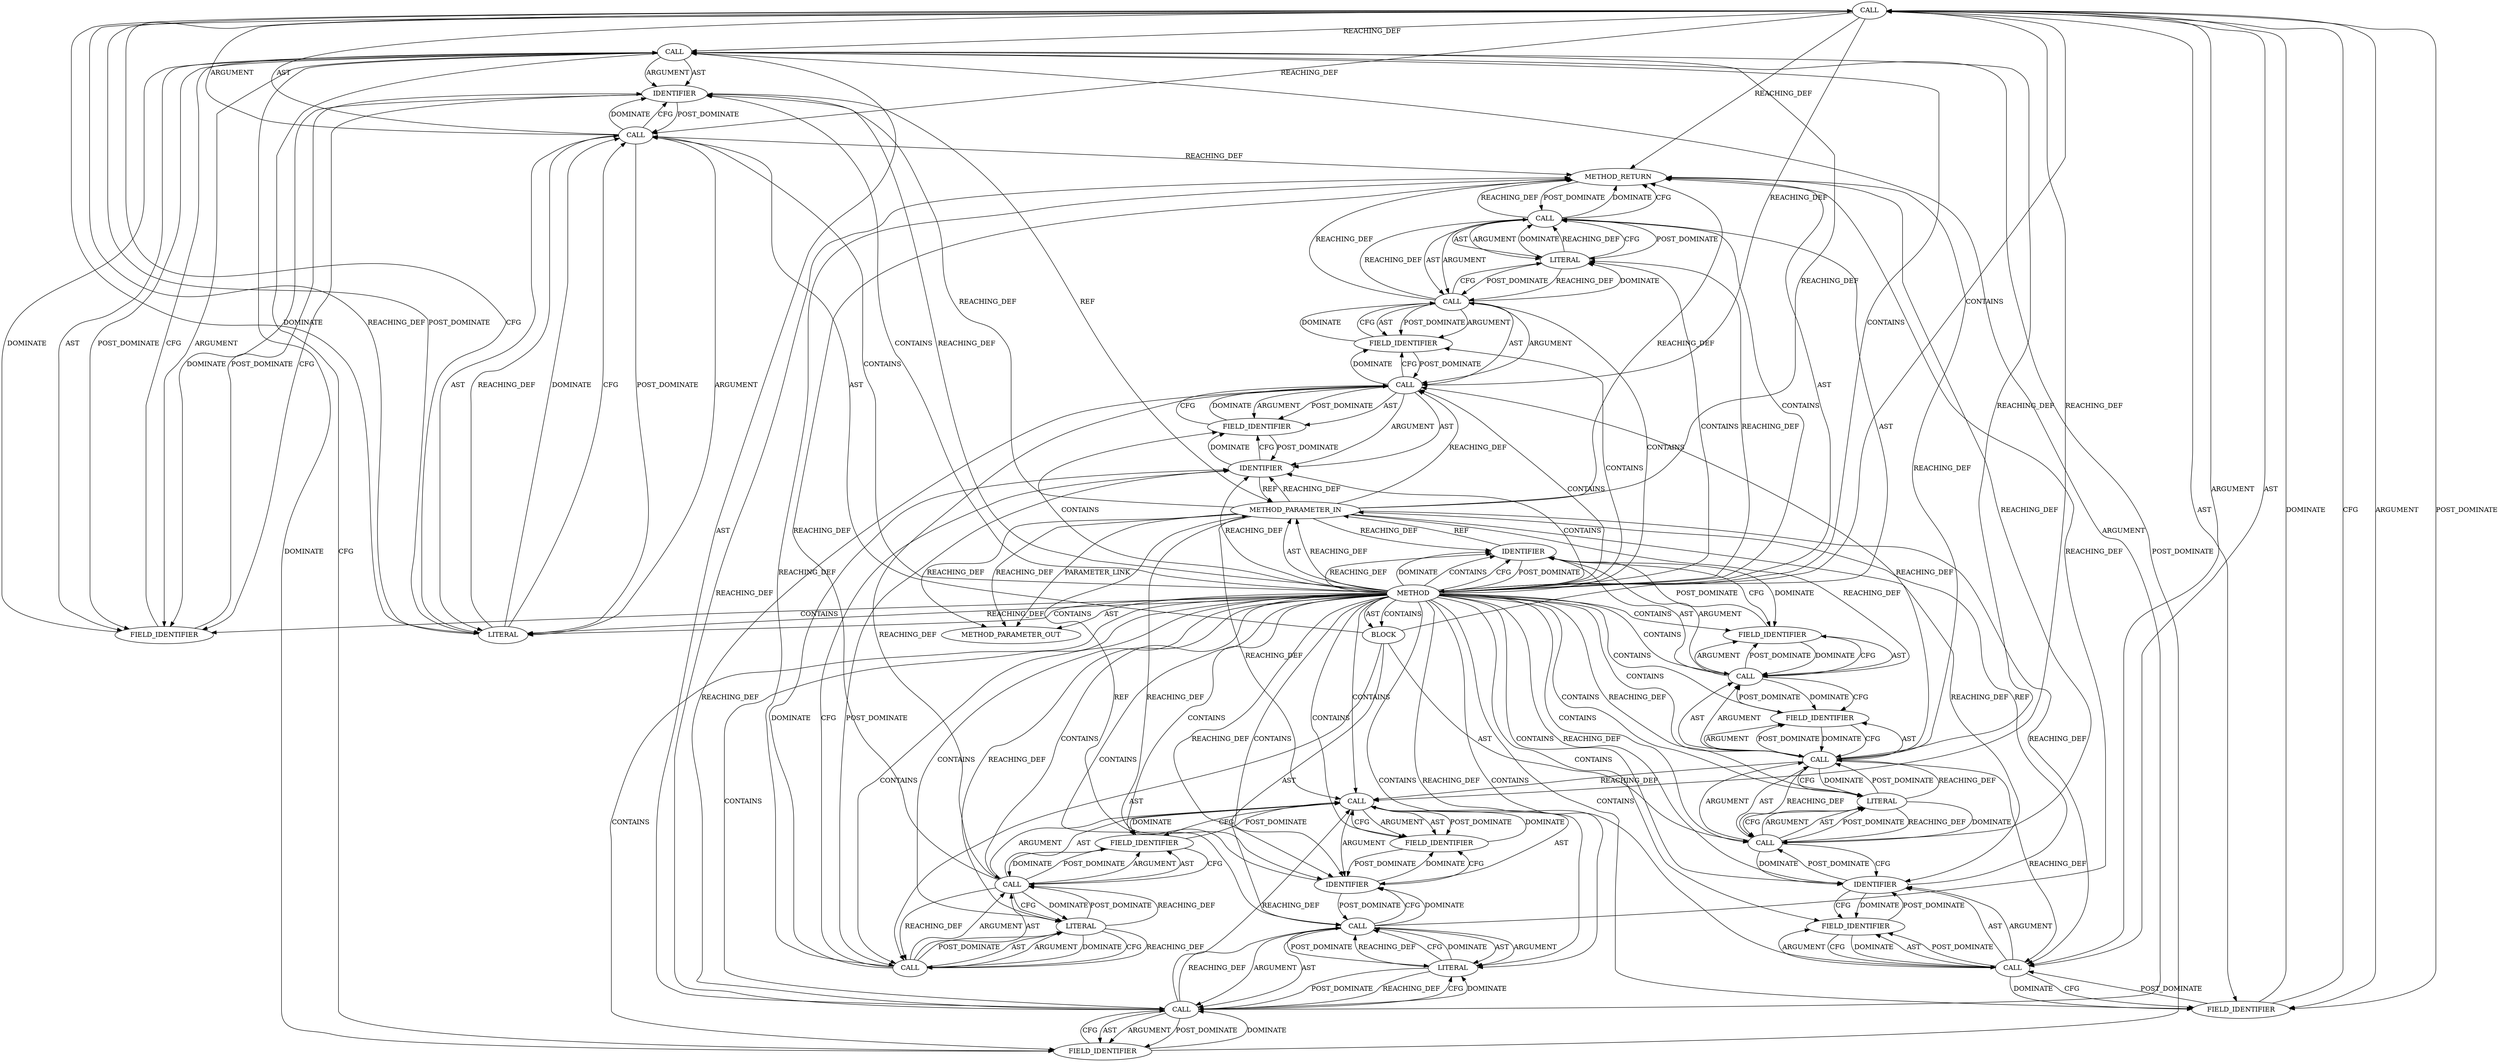 digraph {
  11692 [label=CALL ORDER=1 ARGUMENT_INDEX=1 CODE="con->v2.server_cookie" COLUMN_NUMBER=2 METHOD_FULL_NAME="<operator>.fieldAccess" LINE_NUMBER=3534 TYPE_FULL_NAME="<empty>" DISPATCH_TYPE="STATIC_DISPATCH" SIGNATURE="" NAME="<operator>.fieldAccess"]
  11718 [label=LITERAL ORDER=2 ARGUMENT_INDEX=2 CODE="0" COLUMN_NUMBER=28 LINE_NUMBER=3537 TYPE_FULL_NAME="int"]
  11716 [label=FIELD_IDENTIFIER ORDER=2 ARGUMENT_INDEX=2 CODE="v2" COLUMN_NUMBER=2 LINE_NUMBER=3537 CANONICAL_NAME="v2"]
  11711 [label=LITERAL ORDER=2 ARGUMENT_INDEX=2 CODE="0" COLUMN_NUMBER=24 LINE_NUMBER=3536 TYPE_FULL_NAME="int"]
  11690 [label=LITERAL ORDER=2 ARGUMENT_INDEX=2 CODE="0" COLUMN_NUMBER=26 LINE_NUMBER=3533 TYPE_FULL_NAME="int"]
  11700 [label=CALL ORDER=1 ARGUMENT_INDEX=1 CODE="con->v2" COLUMN_NUMBER=2 METHOD_FULL_NAME="<operator>.indirectFieldAccess" LINE_NUMBER=3535 TYPE_FULL_NAME="<empty>" DISPATCH_TYPE="STATIC_DISPATCH" SIGNATURE="" NAME="<operator>.indirectFieldAccess"]
  11688 [label=FIELD_IDENTIFIER ORDER=2 ARGUMENT_INDEX=2 CODE="v2" COLUMN_NUMBER=2 LINE_NUMBER=3533 CANONICAL_NAME="v2"]
  11691 [label=CALL ORDER=2 ARGUMENT_INDEX=-1 CODE="con->v2.server_cookie = 0" COLUMN_NUMBER=2 METHOD_FULL_NAME="<operator>.assignment" LINE_NUMBER=3534 TYPE_FULL_NAME="<empty>" DISPATCH_TYPE="STATIC_DISPATCH" SIGNATURE="" NAME="<operator>.assignment"]
  11701 [label=IDENTIFIER ORDER=1 ARGUMENT_INDEX=1 CODE="con" COLUMN_NUMBER=2 LINE_NUMBER=3535 TYPE_FULL_NAME="ceph_connection*" NAME="con"]
  11697 [label=LITERAL ORDER=2 ARGUMENT_INDEX=2 CODE="0" COLUMN_NUMBER=26 LINE_NUMBER=3534 TYPE_FULL_NAME="int"]
  11705 [label=CALL ORDER=4 ARGUMENT_INDEX=-1 CODE="con->v2.connect_seq = 0" COLUMN_NUMBER=2 METHOD_FULL_NAME="<operator>.assignment" LINE_NUMBER=3536 TYPE_FULL_NAME="<empty>" DISPATCH_TYPE="STATIC_DISPATCH" SIGNATURE="" NAME="<operator>.assignment"]
  11686 [label=CALL ORDER=1 ARGUMENT_INDEX=1 CODE="con->v2" COLUMN_NUMBER=2 METHOD_FULL_NAME="<operator>.indirectFieldAccess" LINE_NUMBER=3533 TYPE_FULL_NAME="<empty>" DISPATCH_TYPE="STATIC_DISPATCH" SIGNATURE="" NAME="<operator>.indirectFieldAccess"]
  11694 [label=IDENTIFIER ORDER=1 ARGUMENT_INDEX=1 CODE="con" COLUMN_NUMBER=2 LINE_NUMBER=3534 TYPE_FULL_NAME="ceph_connection*" NAME="con"]
  11719 [label=METHOD_RETURN ORDER=3 CODE="RET" COLUMN_NUMBER=1 LINE_NUMBER=3531 TYPE_FULL_NAME="void" EVALUATION_STRATEGY="BY_VALUE"]
  11695 [label=FIELD_IDENTIFIER ORDER=2 ARGUMENT_INDEX=2 CODE="v2" COLUMN_NUMBER=2 LINE_NUMBER=3534 CANONICAL_NAME="v2"]
  13311 [label=METHOD_PARAMETER_OUT ORDER=1 CODE="struct ceph_connection *con" IS_VARIADIC=false COLUMN_NUMBER=32 LINE_NUMBER=3531 TYPE_FULL_NAME="ceph_connection*" EVALUATION_STRATEGY="BY_VALUE" INDEX=1 NAME="con"]
  11693 [label=CALL ORDER=1 ARGUMENT_INDEX=1 CODE="con->v2" COLUMN_NUMBER=2 METHOD_FULL_NAME="<operator>.indirectFieldAccess" LINE_NUMBER=3534 TYPE_FULL_NAME="<empty>" DISPATCH_TYPE="STATIC_DISPATCH" SIGNATURE="" NAME="<operator>.indirectFieldAccess"]
  11681 [label=METHOD COLUMN_NUMBER=1 LINE_NUMBER=3531 COLUMN_NUMBER_END=1 IS_EXTERNAL=false SIGNATURE="void ceph_con_v2_reset_session (ceph_connection*)" NAME="ceph_con_v2_reset_session" AST_PARENT_TYPE="TYPE_DECL" AST_PARENT_FULL_NAME="messenger_v2.c:<global>" ORDER=134 CODE="void ceph_con_v2_reset_session(struct ceph_connection *con)
{
	con->v2.client_cookie = 0;
	con->v2.server_cookie = 0;
	con->v2.global_seq = 0;
	con->v2.connect_seq = 0;
	con->v2.peer_global_seq = 0;
}" FULL_NAME="ceph_con_v2_reset_session" LINE_NUMBER_END=3538 FILENAME="messenger_v2.c"]
  11714 [label=CALL ORDER=1 ARGUMENT_INDEX=1 CODE="con->v2" COLUMN_NUMBER=2 METHOD_FULL_NAME="<operator>.indirectFieldAccess" LINE_NUMBER=3537 TYPE_FULL_NAME="<empty>" DISPATCH_TYPE="STATIC_DISPATCH" SIGNATURE="" NAME="<operator>.indirectFieldAccess"]
  11689 [label=FIELD_IDENTIFIER ORDER=2 ARGUMENT_INDEX=2 CODE="client_cookie" COLUMN_NUMBER=2 LINE_NUMBER=3533 CANONICAL_NAME="client_cookie"]
  11698 [label=CALL ORDER=3 ARGUMENT_INDEX=-1 CODE="con->v2.global_seq = 0" COLUMN_NUMBER=2 METHOD_FULL_NAME="<operator>.assignment" LINE_NUMBER=3535 TYPE_FULL_NAME="<empty>" DISPATCH_TYPE="STATIC_DISPATCH" SIGNATURE="" NAME="<operator>.assignment"]
  11685 [label=CALL ORDER=1 ARGUMENT_INDEX=1 CODE="con->v2.client_cookie" COLUMN_NUMBER=2 METHOD_FULL_NAME="<operator>.fieldAccess" LINE_NUMBER=3533 TYPE_FULL_NAME="<empty>" DISPATCH_TYPE="STATIC_DISPATCH" SIGNATURE="" NAME="<operator>.fieldAccess"]
  11684 [label=CALL ORDER=1 ARGUMENT_INDEX=-1 CODE="con->v2.client_cookie = 0" COLUMN_NUMBER=2 METHOD_FULL_NAME="<operator>.assignment" LINE_NUMBER=3533 TYPE_FULL_NAME="<empty>" DISPATCH_TYPE="STATIC_DISPATCH" SIGNATURE="" NAME="<operator>.assignment"]
  11709 [label=FIELD_IDENTIFIER ORDER=2 ARGUMENT_INDEX=2 CODE="v2" COLUMN_NUMBER=2 LINE_NUMBER=3536 CANONICAL_NAME="v2"]
  11683 [label=BLOCK ORDER=2 ARGUMENT_INDEX=-1 CODE="{
	con->v2.client_cookie = 0;
	con->v2.server_cookie = 0;
	con->v2.global_seq = 0;
	con->v2.connect_seq = 0;
	con->v2.peer_global_seq = 0;
}" COLUMN_NUMBER=1 LINE_NUMBER=3532 TYPE_FULL_NAME="void"]
  11713 [label=CALL ORDER=1 ARGUMENT_INDEX=1 CODE="con->v2.peer_global_seq" COLUMN_NUMBER=2 METHOD_FULL_NAME="<operator>.fieldAccess" LINE_NUMBER=3537 TYPE_FULL_NAME="<empty>" DISPATCH_TYPE="STATIC_DISPATCH" SIGNATURE="" NAME="<operator>.fieldAccess"]
  11708 [label=IDENTIFIER ORDER=1 ARGUMENT_INDEX=1 CODE="con" COLUMN_NUMBER=2 LINE_NUMBER=3536 TYPE_FULL_NAME="ceph_connection*" NAME="con"]
  11682 [label=METHOD_PARAMETER_IN ORDER=1 CODE="struct ceph_connection *con" IS_VARIADIC=false COLUMN_NUMBER=32 LINE_NUMBER=3531 TYPE_FULL_NAME="ceph_connection*" EVALUATION_STRATEGY="BY_VALUE" INDEX=1 NAME="con"]
  11717 [label=FIELD_IDENTIFIER ORDER=2 ARGUMENT_INDEX=2 CODE="peer_global_seq" COLUMN_NUMBER=2 LINE_NUMBER=3537 CANONICAL_NAME="peer_global_seq"]
  11699 [label=CALL ORDER=1 ARGUMENT_INDEX=1 CODE="con->v2.global_seq" COLUMN_NUMBER=2 METHOD_FULL_NAME="<operator>.fieldAccess" LINE_NUMBER=3535 TYPE_FULL_NAME="<empty>" DISPATCH_TYPE="STATIC_DISPATCH" SIGNATURE="" NAME="<operator>.fieldAccess"]
  11703 [label=FIELD_IDENTIFIER ORDER=2 ARGUMENT_INDEX=2 CODE="global_seq" COLUMN_NUMBER=2 LINE_NUMBER=3535 CANONICAL_NAME="global_seq"]
  11704 [label=LITERAL ORDER=2 ARGUMENT_INDEX=2 CODE="0" COLUMN_NUMBER=23 LINE_NUMBER=3535 TYPE_FULL_NAME="int"]
  11707 [label=CALL ORDER=1 ARGUMENT_INDEX=1 CODE="con->v2" COLUMN_NUMBER=2 METHOD_FULL_NAME="<operator>.indirectFieldAccess" LINE_NUMBER=3536 TYPE_FULL_NAME="<empty>" DISPATCH_TYPE="STATIC_DISPATCH" SIGNATURE="" NAME="<operator>.indirectFieldAccess"]
  11696 [label=FIELD_IDENTIFIER ORDER=2 ARGUMENT_INDEX=2 CODE="server_cookie" COLUMN_NUMBER=2 LINE_NUMBER=3534 CANONICAL_NAME="server_cookie"]
  11687 [label=IDENTIFIER ORDER=1 ARGUMENT_INDEX=1 CODE="con" COLUMN_NUMBER=2 LINE_NUMBER=3533 TYPE_FULL_NAME="ceph_connection*" NAME="con"]
  11702 [label=FIELD_IDENTIFIER ORDER=2 ARGUMENT_INDEX=2 CODE="v2" COLUMN_NUMBER=2 LINE_NUMBER=3535 CANONICAL_NAME="v2"]
  11706 [label=CALL ORDER=1 ARGUMENT_INDEX=1 CODE="con->v2.connect_seq" COLUMN_NUMBER=2 METHOD_FULL_NAME="<operator>.fieldAccess" LINE_NUMBER=3536 TYPE_FULL_NAME="<empty>" DISPATCH_TYPE="STATIC_DISPATCH" SIGNATURE="" NAME="<operator>.fieldAccess"]
  11715 [label=IDENTIFIER ORDER=1 ARGUMENT_INDEX=1 CODE="con" COLUMN_NUMBER=2 LINE_NUMBER=3537 TYPE_FULL_NAME="ceph_connection*" NAME="con"]
  11710 [label=FIELD_IDENTIFIER ORDER=2 ARGUMENT_INDEX=2 CODE="connect_seq" COLUMN_NUMBER=2 LINE_NUMBER=3536 CANONICAL_NAME="connect_seq"]
  11712 [label=CALL ORDER=5 ARGUMENT_INDEX=-1 CODE="con->v2.peer_global_seq = 0" COLUMN_NUMBER=2 METHOD_FULL_NAME="<operator>.assignment" LINE_NUMBER=3537 TYPE_FULL_NAME="<empty>" DISPATCH_TYPE="STATIC_DISPATCH" SIGNATURE="" NAME="<operator>.assignment"]
  11681 -> 11682 [label=REACHING_DEF VARIABLE=""]
  11681 -> 11714 [label=CONTAINS ]
  11699 -> 11714 [label=REACHING_DEF VARIABLE="con->v2.global_seq"]
  11681 -> 11698 [label=CONTAINS ]
  11709 -> 11708 [label=POST_DOMINATE ]
  11700 -> 11703 [label=DOMINATE ]
  11711 -> 11705 [label=DOMINATE ]
  11686 -> 11688 [label=AST ]
  11691 -> 11697 [label=POST_DOMINATE ]
  11681 -> 11683 [label=CONTAINS ]
  11681 -> 11692 [label=CONTAINS ]
  11681 -> 11706 [label=CONTAINS ]
  11716 -> 11715 [label=POST_DOMINATE ]
  11715 -> 11705 [label=POST_DOMINATE ]
  11708 -> 11709 [label=DOMINATE ]
  11681 -> 11718 [label=REACHING_DEF VARIABLE=""]
  11712 -> 11719 [label=DOMINATE ]
  11714 -> 11715 [label=ARGUMENT ]
  11681 -> 11716 [label=CONTAINS ]
  11710 -> 11706 [label=DOMINATE ]
  11683 -> 11684 [label=AST ]
  11714 -> 11716 [label=ARGUMENT ]
  11681 -> 11689 [label=CONTAINS ]
  11687 -> 11681 [label=POST_DOMINATE ]
  11713 -> 11717 [label=AST ]
  11692 -> 11693 [label=ARGUMENT ]
  11686 -> 11688 [label=ARGUMENT ]
  11707 -> 11710 [label=DOMINATE ]
  11700 -> 11702 [label=ARGUMENT ]
  11691 -> 11701 [label=DOMINATE ]
  11682 -> 11714 [label=REACHING_DEF VARIABLE="con"]
  11712 -> 11719 [label=CFG ]
  11681 -> 11687 [label=REACHING_DEF VARIABLE=""]
  11718 -> 11712 [label=DOMINATE ]
  11690 -> 11684 [label=REACHING_DEF VARIABLE="0"]
  11699 -> 11719 [label=REACHING_DEF VARIABLE="con->v2.global_seq"]
  11712 -> 11718 [label=POST_DOMINATE ]
  11681 -> 11687 [label=DOMINATE ]
  11713 -> 11719 [label=REACHING_DEF VARIABLE="con->v2.peer_global_seq"]
  11681 -> 11715 [label=REACHING_DEF VARIABLE=""]
  11697 -> 11691 [label=REACHING_DEF VARIABLE="0"]
  11682 -> 11708 [label=REACHING_DEF VARIABLE="con"]
  11699 -> 11700 [label=ARGUMENT ]
  11706 -> 11711 [label=DOMINATE ]
  11685 -> 11689 [label=AST ]
  11707 -> 11710 [label=CFG ]
  11712 -> 11713 [label=ARGUMENT ]
  11714 -> 11716 [label=POST_DOMINATE ]
  11682 -> 11693 [label=REACHING_DEF VARIABLE="con"]
  11716 -> 11714 [label=CFG ]
  11706 -> 11710 [label=POST_DOMINATE ]
  11684 -> 11690 [label=ARGUMENT ]
  11714 -> 11716 [label=AST ]
  11693 -> 11694 [label=AST ]
  11703 -> 11699 [label=DOMINATE ]
  11681 -> 11690 [label=CONTAINS ]
  11681 -> 11702 [label=CONTAINS ]
  11697 -> 11691 [label=DOMINATE ]
  11684 -> 11685 [label=ARGUMENT ]
  11713 -> 11714 [label=AST ]
  11712 -> 11718 [label=ARGUMENT ]
  11682 -> 11701 [label=REACHING_DEF VARIABLE="con"]
  11681 -> 11690 [label=REACHING_DEF VARIABLE=""]
  11700 -> 11702 [label=AST ]
  11684 -> 11694 [label=DOMINATE ]
  11692 -> 11696 [label=ARGUMENT ]
  11684 -> 11690 [label=AST ]
  11698 -> 11708 [label=CFG ]
  11709 -> 11707 [label=DOMINATE ]
  11692 -> 11696 [label=POST_DOMINATE ]
  11708 -> 11709 [label=CFG ]
  11699 -> 11704 [label=CFG ]
  11681 -> 11704 [label=REACHING_DEF VARIABLE=""]
  11682 -> 11707 [label=REACHING_DEF VARIABLE="con"]
  11691 -> 11701 [label=CFG ]
  11685 -> 11689 [label=ARGUMENT ]
  11715 -> 11682 [label=REF ]
  11683 -> 11691 [label=AST ]
  11681 -> 11697 [label=REACHING_DEF VARIABLE=""]
  11683 -> 11698 [label=AST ]
  11691 -> 11697 [label=ARGUMENT ]
  11707 -> 11709 [label=ARGUMENT ]
  11703 -> 11700 [label=POST_DOMINATE ]
  11693 -> 11695 [label=AST ]
  11681 -> 11696 [label=CONTAINS ]
  11708 -> 11682 [label=REF ]
  11698 -> 11704 [label=AST ]
  11685 -> 11719 [label=REACHING_DEF VARIABLE="con->v2.client_cookie"]
  11682 -> 11686 [label=REACHING_DEF VARIABLE="con"]
  11716 -> 11714 [label=DOMINATE ]
  11710 -> 11706 [label=CFG ]
  11683 -> 11705 [label=AST ]
  11699 -> 11707 [label=REACHING_DEF VARIABLE="con->v2.global_seq"]
  11692 -> 11693 [label=AST ]
  11681 -> 11691 [label=CONTAINS ]
  11692 -> 11697 [label=CFG ]
  11706 -> 11714 [label=REACHING_DEF VARIABLE="con->v2.connect_seq"]
  11712 -> 11713 [label=AST ]
  11699 -> 11700 [label=AST ]
  11681 -> 11708 [label=CONTAINS ]
  11706 -> 11705 [label=REACHING_DEF VARIABLE="con->v2.connect_seq"]
  11715 -> 11716 [label=DOMINATE ]
  11692 -> 11696 [label=AST ]
  11706 -> 11707 [label=ARGUMENT ]
  11684 -> 11719 [label=REACHING_DEF VARIABLE="con->v2.client_cookie = 0"]
  11687 -> 11682 [label=REF ]
  11688 -> 11687 [label=POST_DOMINATE ]
  11694 -> 11682 [label=REF ]
  11691 -> 11719 [label=REACHING_DEF VARIABLE="con->v2.server_cookie = 0"]
  11681 -> 11685 [label=CONTAINS ]
  11685 -> 11686 [label=AST ]
  11681 -> 11688 [label=CONTAINS ]
  11713 -> 11718 [label=DOMINATE ]
  11681 -> 11701 [label=REACHING_DEF VARIABLE=""]
  11704 -> 11698 [label=REACHING_DEF VARIABLE="0"]
  11681 -> 11695 [label=CONTAINS ]
  11699 -> 11703 [label=AST ]
  11681 -> 11707 [label=CONTAINS ]
  11706 -> 11719 [label=REACHING_DEF VARIABLE="con->v2.connect_seq"]
  11682 -> 11715 [label=REACHING_DEF VARIABLE="con"]
  11686 -> 11687 [label=AST ]
  11698 -> 11704 [label=ARGUMENT ]
  11714 -> 11717 [label=DOMINATE ]
  11706 -> 11711 [label=CFG ]
  11681 -> 11701 [label=CONTAINS ]
  11687 -> 11688 [label=DOMINATE ]
  11704 -> 11699 [label=POST_DOMINATE ]
  11707 -> 11708 [label=ARGUMENT ]
  11706 -> 11710 [label=ARGUMENT ]
  11685 -> 11684 [label=REACHING_DEF VARIABLE="con->v2.client_cookie"]
  11681 -> 11697 [label=CONTAINS ]
  11686 -> 11689 [label=DOMINATE ]
  11681 -> 11705 [label=CONTAINS ]
  11713 -> 11718 [label=CFG ]
  11718 -> 11712 [label=REACHING_DEF VARIABLE="0"]
  11681 -> 11686 [label=CONTAINS ]
  11692 -> 11707 [label=REACHING_DEF VARIABLE="con->v2.server_cookie"]
  11690 -> 11685 [label=POST_DOMINATE ]
  11681 -> 11682 [label=AST ]
  11699 -> 11703 [label=ARGUMENT ]
  11702 -> 11700 [label=CFG ]
  11706 -> 11707 [label=AST ]
  11713 -> 11717 [label=POST_DOMINATE ]
  11701 -> 11691 [label=POST_DOMINATE ]
  11713 -> 11714 [label=ARGUMENT ]
  11685 -> 11714 [label=REACHING_DEF VARIABLE="con->v2.client_cookie"]
  11694 -> 11695 [label=CFG ]
  11693 -> 11694 [label=ARGUMENT ]
  11684 -> 11685 [label=AST ]
  11695 -> 11693 [label=CFG ]
  11704 -> 11698 [label=CFG ]
  11681 -> 11708 [label=REACHING_DEF VARIABLE=""]
  11712 -> 11718 [label=AST ]
  11681 -> 11719 [label=AST ]
  11707 -> 11709 [label=POST_DOMINATE ]
  11685 -> 11690 [label=CFG ]
  11699 -> 11698 [label=REACHING_DEF VARIABLE="con->v2.global_seq"]
  11690 -> 11684 [label=DOMINATE ]
  11705 -> 11715 [label=DOMINATE ]
  11703 -> 11699 [label=CFG ]
  11685 -> 11707 [label=REACHING_DEF VARIABLE="con->v2.client_cookie"]
  11698 -> 11708 [label=DOMINATE ]
  11684 -> 11694 [label=CFG ]
  11718 -> 11713 [label=POST_DOMINATE ]
  11682 -> 13311 [label=REACHING_DEF VARIABLE="con"]
  11682 -> 13311 [label=REACHING_DEF VARIABLE="con"]
  11717 -> 11714 [label=POST_DOMINATE ]
  11682 -> 11719 [label=REACHING_DEF VARIABLE="con"]
  11692 -> 11714 [label=REACHING_DEF VARIABLE="con->v2.server_cookie"]
  11711 -> 11705 [label=CFG ]
  11714 -> 11717 [label=CFG ]
  11715 -> 11716 [label=CFG ]
  11681 -> 11693 [label=CONTAINS ]
  11681 -> 11712 [label=CONTAINS ]
  11693 -> 11695 [label=POST_DOMINATE ]
  11687 -> 11688 [label=CFG ]
  11709 -> 11707 [label=CFG ]
  11692 -> 11719 [label=REACHING_DEF VARIABLE="con->v2.server_cookie"]
  11684 -> 11690 [label=POST_DOMINATE ]
  11705 -> 11715 [label=CFG ]
  11681 -> 11700 [label=CONTAINS ]
  11681 -> 11704 [label=CONTAINS ]
  11698 -> 11699 [label=ARGUMENT ]
  11691 -> 11692 [label=ARGUMENT ]
  11695 -> 11694 [label=POST_DOMINATE ]
  11681 -> 13311 [label=AST ]
  11696 -> 11692 [label=DOMINATE ]
  11696 -> 11692 [label=CFG ]
  11683 -> 11712 [label=AST ]
  11695 -> 11693 [label=DOMINATE ]
  11681 -> 11683 [label=AST ]
  11713 -> 11717 [label=ARGUMENT ]
  11682 -> 13311 [label=PARAMETER_LINK ]
  11694 -> 11684 [label=POST_DOMINATE ]
  11718 -> 11713 [label=REACHING_DEF VARIABLE="0"]
  11689 -> 11685 [label=DOMINATE ]
  11697 -> 11691 [label=CFG ]
  11685 -> 11693 [label=REACHING_DEF VARIABLE="con->v2.client_cookie"]
  11698 -> 11704 [label=POST_DOMINATE ]
  11681 -> 11711 [label=REACHING_DEF VARIABLE=""]
  11681 -> 11715 [label=CONTAINS ]
  11681 -> 11717 [label=CONTAINS ]
  11698 -> 11719 [label=REACHING_DEF VARIABLE="con->v2.global_seq = 0"]
  11685 -> 11689 [label=POST_DOMINATE ]
  11692 -> 11700 [label=REACHING_DEF VARIABLE="con->v2.server_cookie"]
  11705 -> 11719 [label=REACHING_DEF VARIABLE="con->v2.connect_seq = 0"]
  11718 -> 11712 [label=CFG ]
  11686 -> 11689 [label=CFG ]
  11681 -> 11713 [label=CONTAINS ]
  11688 -> 11686 [label=DOMINATE ]
  11681 -> 11687 [label=CONTAINS ]
  11689 -> 11686 [label=POST_DOMINATE ]
  11682 -> 11700 [label=REACHING_DEF VARIABLE="con"]
  11690 -> 11685 [label=REACHING_DEF VARIABLE="0"]
  11693 -> 11696 [label=DOMINATE ]
  11681 -> 11699 [label=CONTAINS ]
  11697 -> 11692 [label=REACHING_DEF VARIABLE="0"]
  11686 -> 11687 [label=ARGUMENT ]
  11700 -> 11702 [label=POST_DOMINATE ]
  11705 -> 11711 [label=POST_DOMINATE ]
  11702 -> 11700 [label=DOMINATE ]
  11694 -> 11695 [label=DOMINATE ]
  11685 -> 11700 [label=REACHING_DEF VARIABLE="con->v2.client_cookie"]
  11700 -> 11703 [label=CFG ]
  11690 -> 11684 [label=CFG ]
  11686 -> 11688 [label=POST_DOMINATE ]
  11704 -> 11698 [label=DOMINATE ]
  11702 -> 11701 [label=POST_DOMINATE ]
  11717 -> 11713 [label=DOMINATE ]
  11693 -> 11696 [label=CFG ]
  11691 -> 11697 [label=AST ]
  11704 -> 11699 [label=REACHING_DEF VARIABLE="0"]
  11685 -> 11686 [label=ARGUMENT ]
  11692 -> 11691 [label=REACHING_DEF VARIABLE="con->v2.server_cookie"]
  11705 -> 11711 [label=AST ]
  11705 -> 11706 [label=ARGUMENT ]
  11717 -> 11713 [label=CFG ]
  11705 -> 11706 [label=AST ]
  11696 -> 11693 [label=POST_DOMINATE ]
  11707 -> 11709 [label=AST ]
  11685 -> 11690 [label=DOMINATE ]
  11700 -> 11701 [label=AST ]
  11681 -> 11694 [label=CONTAINS ]
  11710 -> 11707 [label=POST_DOMINATE ]
  11706 -> 11710 [label=AST ]
  11719 -> 11712 [label=POST_DOMINATE ]
  11707 -> 11708 [label=AST ]
  11691 -> 11692 [label=AST ]
  11700 -> 11701 [label=ARGUMENT ]
  11692 -> 11697 [label=DOMINATE ]
  11711 -> 11706 [label=POST_DOMINATE ]
  11699 -> 11703 [label=POST_DOMINATE ]
  11681 -> 11711 [label=CONTAINS ]
  11688 -> 11686 [label=CFG ]
  11681 -> 11710 [label=CONTAINS ]
  11698 -> 11699 [label=AST ]
  11693 -> 11695 [label=ARGUMENT ]
  11681 -> 11709 [label=CONTAINS ]
  11713 -> 11712 [label=REACHING_DEF VARIABLE="con->v2.peer_global_seq"]
  11681 -> 11687 [label=CFG ]
  11711 -> 11706 [label=REACHING_DEF VARIABLE="0"]
  11705 -> 11711 [label=ARGUMENT ]
  11697 -> 11692 [label=POST_DOMINATE ]
  11712 -> 11719 [label=REACHING_DEF VARIABLE="con->v2.peer_global_seq = 0"]
  11681 -> 11718 [label=CONTAINS ]
  11681 -> 11703 [label=CONTAINS ]
  11681 -> 11684 [label=CONTAINS ]
  11682 -> 11694 [label=REACHING_DEF VARIABLE="con"]
  11711 -> 11705 [label=REACHING_DEF VARIABLE="0"]
  11681 -> 11694 [label=REACHING_DEF VARIABLE=""]
  11699 -> 11704 [label=DOMINATE ]
  11682 -> 11687 [label=REACHING_DEF VARIABLE="con"]
  11701 -> 11702 [label=CFG ]
  11714 -> 11715 [label=AST ]
  11708 -> 11698 [label=POST_DOMINATE ]
  11701 -> 11682 [label=REF ]
  11701 -> 11702 [label=DOMINATE ]
  11689 -> 11685 [label=CFG ]
}
